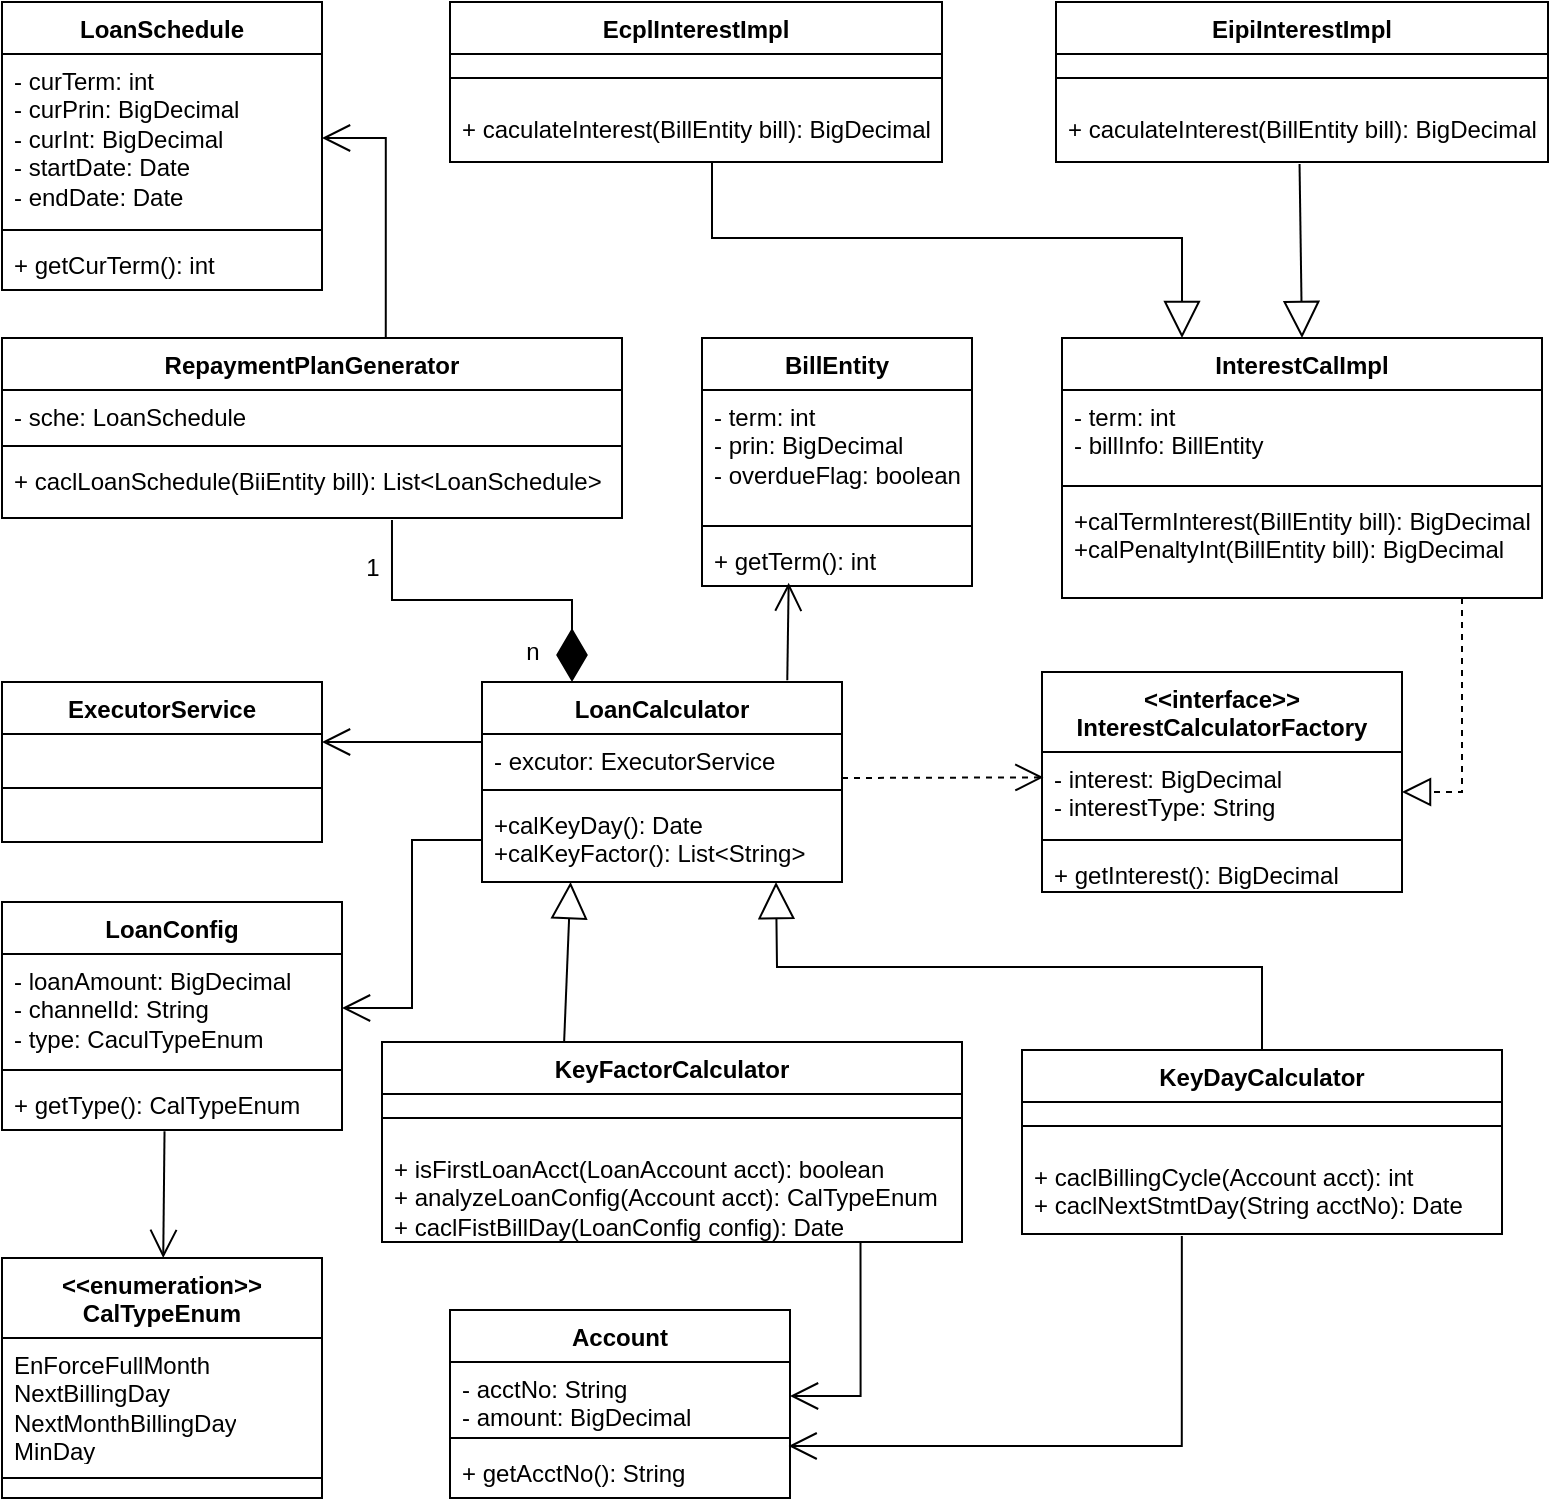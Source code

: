 <mxfile version="21.7.2" type="github">
  <diagram name="第 1 页" id="soLcNJ_fGtEE-Y68aGSs">
    <mxGraphModel dx="1173" dy="772" grid="1" gridSize="10" guides="1" tooltips="1" connect="1" arrows="1" fold="1" page="1" pageScale="1" pageWidth="827" pageHeight="1169" math="0" shadow="0">
      <root>
        <mxCell id="0" />
        <mxCell id="1" parent="0" />
        <mxCell id="0m5jKq-53TxwaYmyZfiL-1" value="ExecutorService" style="swimlane;fontStyle=1;align=center;verticalAlign=top;childLayout=stackLayout;horizontal=1;startSize=26;horizontalStack=0;resizeParent=1;resizeParentMax=0;resizeLast=0;collapsible=1;marginBottom=0;whiteSpace=wrap;html=1;" parent="1" vertex="1">
          <mxGeometry x="20" y="1262" width="160" height="80" as="geometry" />
        </mxCell>
        <mxCell id="0m5jKq-53TxwaYmyZfiL-3" value="" style="line;strokeWidth=1;fillColor=none;align=left;verticalAlign=middle;spacingTop=-1;spacingLeft=3;spacingRight=3;rotatable=0;labelPosition=right;points=[];portConstraint=eastwest;strokeColor=inherit;" parent="0m5jKq-53TxwaYmyZfiL-1" vertex="1">
          <mxGeometry y="26" width="160" height="54" as="geometry" />
        </mxCell>
        <mxCell id="0m5jKq-53TxwaYmyZfiL-8" value="LoanCalculator" style="swimlane;fontStyle=1;align=center;verticalAlign=top;childLayout=stackLayout;horizontal=1;startSize=26;horizontalStack=0;resizeParent=1;resizeParentMax=0;resizeLast=0;collapsible=1;marginBottom=0;whiteSpace=wrap;html=1;" parent="1" vertex="1">
          <mxGeometry x="260" y="1262" width="180" height="100" as="geometry" />
        </mxCell>
        <mxCell id="0m5jKq-53TxwaYmyZfiL-9" value="- excutor:&amp;nbsp;ExecutorService&lt;br&gt;&amp;nbsp;" style="text;strokeColor=none;fillColor=none;align=left;verticalAlign=top;spacingLeft=4;spacingRight=4;overflow=hidden;rotatable=0;points=[[0,0.5],[1,0.5]];portConstraint=eastwest;whiteSpace=wrap;html=1;" parent="0m5jKq-53TxwaYmyZfiL-8" vertex="1">
          <mxGeometry y="26" width="180" height="24" as="geometry" />
        </mxCell>
        <mxCell id="0m5jKq-53TxwaYmyZfiL-10" value="" style="line;strokeWidth=1;fillColor=none;align=left;verticalAlign=middle;spacingTop=-1;spacingLeft=3;spacingRight=3;rotatable=0;labelPosition=right;points=[];portConstraint=eastwest;strokeColor=inherit;" parent="0m5jKq-53TxwaYmyZfiL-8" vertex="1">
          <mxGeometry y="50" width="180" height="8" as="geometry" />
        </mxCell>
        <mxCell id="0m5jKq-53TxwaYmyZfiL-11" value="+calKeyDay(): Date&lt;br&gt;+calKeyFactor(): List&amp;lt;String&amp;gt;" style="text;strokeColor=none;fillColor=none;align=left;verticalAlign=top;spacingLeft=4;spacingRight=4;overflow=hidden;rotatable=0;points=[[0,0.5],[1,0.5]];portConstraint=eastwest;whiteSpace=wrap;html=1;" parent="0m5jKq-53TxwaYmyZfiL-8" vertex="1">
          <mxGeometry y="58" width="180" height="42" as="geometry" />
        </mxCell>
        <mxCell id="0m5jKq-53TxwaYmyZfiL-12" value="" style="endArrow=open;endFill=1;endSize=12;html=1;rounded=0;" parent="1" edge="1">
          <mxGeometry width="160" relative="1" as="geometry">
            <mxPoint x="260" y="1292" as="sourcePoint" />
            <mxPoint x="180" y="1292" as="targetPoint" />
          </mxGeometry>
        </mxCell>
        <mxCell id="0m5jKq-53TxwaYmyZfiL-16" value="LoanConfig" style="swimlane;fontStyle=1;align=center;verticalAlign=top;childLayout=stackLayout;horizontal=1;startSize=26;horizontalStack=0;resizeParent=1;resizeParentMax=0;resizeLast=0;collapsible=1;marginBottom=0;whiteSpace=wrap;html=1;" parent="1" vertex="1">
          <mxGeometry x="20" y="1372" width="170" height="114" as="geometry" />
        </mxCell>
        <mxCell id="0m5jKq-53TxwaYmyZfiL-17" value="- loanAmount: BigDecimal&lt;br&gt;- channelId: String&lt;br&gt;- type: CaculTypeEnum" style="text;strokeColor=none;fillColor=none;align=left;verticalAlign=top;spacingLeft=4;spacingRight=4;overflow=hidden;rotatable=0;points=[[0,0.5],[1,0.5]];portConstraint=eastwest;whiteSpace=wrap;html=1;" parent="0m5jKq-53TxwaYmyZfiL-16" vertex="1">
          <mxGeometry y="26" width="170" height="54" as="geometry" />
        </mxCell>
        <mxCell id="0m5jKq-53TxwaYmyZfiL-18" value="" style="line;strokeWidth=1;fillColor=none;align=left;verticalAlign=middle;spacingTop=-1;spacingLeft=3;spacingRight=3;rotatable=0;labelPosition=right;points=[];portConstraint=eastwest;strokeColor=inherit;" parent="0m5jKq-53TxwaYmyZfiL-16" vertex="1">
          <mxGeometry y="80" width="170" height="8" as="geometry" />
        </mxCell>
        <mxCell id="0m5jKq-53TxwaYmyZfiL-19" value="+ getType(): CalTypeEnum" style="text;strokeColor=none;fillColor=none;align=left;verticalAlign=top;spacingLeft=4;spacingRight=4;overflow=hidden;rotatable=0;points=[[0,0.5],[1,0.5]];portConstraint=eastwest;whiteSpace=wrap;html=1;" parent="0m5jKq-53TxwaYmyZfiL-16" vertex="1">
          <mxGeometry y="88" width="170" height="26" as="geometry" />
        </mxCell>
        <mxCell id="0m5jKq-53TxwaYmyZfiL-20" value="" style="endArrow=open;endFill=1;endSize=12;html=1;rounded=0;entryX=1;entryY=0.5;entryDx=0;entryDy=0;edgeStyle=orthogonalEdgeStyle;exitX=0;exitY=0.5;exitDx=0;exitDy=0;" parent="1" source="0m5jKq-53TxwaYmyZfiL-11" target="0m5jKq-53TxwaYmyZfiL-17" edge="1">
          <mxGeometry width="160" relative="1" as="geometry">
            <mxPoint x="350" y="1362" as="sourcePoint" />
            <mxPoint x="510" y="1362" as="targetPoint" />
          </mxGeometry>
        </mxCell>
        <mxCell id="0m5jKq-53TxwaYmyZfiL-21" value="&lt;b style=&quot;border-color: var(--border-color);&quot;&gt;&amp;lt;&amp;lt;enumeration&amp;gt;&amp;gt;&lt;br style=&quot;border-color: var(--border-color);&quot;&gt;CalTypeEnum&lt;br&gt;&lt;/b&gt;" style="swimlane;fontStyle=1;align=center;verticalAlign=top;childLayout=stackLayout;horizontal=1;startSize=40;horizontalStack=0;resizeParent=1;resizeParentMax=0;resizeLast=0;collapsible=1;marginBottom=0;whiteSpace=wrap;html=1;" parent="1" vertex="1">
          <mxGeometry x="20" y="1550" width="160" height="120" as="geometry" />
        </mxCell>
        <mxCell id="0m5jKq-53TxwaYmyZfiL-22" value="EnForceFullMonth&lt;br&gt;NextBillingDay&lt;br&gt;NextMonthBillingDay&lt;br&gt;MinDay" style="text;strokeColor=none;fillColor=none;align=left;verticalAlign=top;spacingLeft=4;spacingRight=4;overflow=hidden;rotatable=0;points=[[0,0.5],[1,0.5]];portConstraint=eastwest;whiteSpace=wrap;html=1;" parent="0m5jKq-53TxwaYmyZfiL-21" vertex="1">
          <mxGeometry y="40" width="160" height="60" as="geometry" />
        </mxCell>
        <mxCell id="0m5jKq-53TxwaYmyZfiL-23" value="" style="line;strokeWidth=1;fillColor=none;align=left;verticalAlign=middle;spacingTop=-1;spacingLeft=3;spacingRight=3;rotatable=0;labelPosition=right;points=[];portConstraint=eastwest;strokeColor=inherit;" parent="0m5jKq-53TxwaYmyZfiL-21" vertex="1">
          <mxGeometry y="100" width="160" height="20" as="geometry" />
        </mxCell>
        <mxCell id="0m5jKq-53TxwaYmyZfiL-24" value="" style="endArrow=open;endFill=1;endSize=12;html=1;rounded=0;exitX=0.478;exitY=1.023;exitDx=0;exitDy=0;exitPerimeter=0;" parent="1" source="0m5jKq-53TxwaYmyZfiL-19" target="0m5jKq-53TxwaYmyZfiL-21" edge="1">
          <mxGeometry width="160" relative="1" as="geometry">
            <mxPoint x="240" y="1512" as="sourcePoint" />
            <mxPoint x="400" y="1512" as="targetPoint" />
          </mxGeometry>
        </mxCell>
        <mxCell id="0m5jKq-53TxwaYmyZfiL-29" value="" style="endArrow=block;endSize=16;endFill=0;html=1;rounded=0;exitX=0.314;exitY=0;exitDx=0;exitDy=0;exitPerimeter=0;entryX=0.246;entryY=1;entryDx=0;entryDy=0;entryPerimeter=0;" parent="1" source="0m5jKq-53TxwaYmyZfiL-30" target="0m5jKq-53TxwaYmyZfiL-11" edge="1">
          <mxGeometry width="160" relative="1" as="geometry">
            <mxPoint x="320" y="1411" as="sourcePoint" />
            <mxPoint x="320" y="1362" as="targetPoint" />
          </mxGeometry>
        </mxCell>
        <mxCell id="0m5jKq-53TxwaYmyZfiL-30" value="KeyFactorCalculator" style="swimlane;fontStyle=1;align=center;verticalAlign=top;childLayout=stackLayout;horizontal=1;startSize=26;horizontalStack=0;resizeParent=1;resizeParentMax=0;resizeLast=0;collapsible=1;marginBottom=0;whiteSpace=wrap;html=1;" parent="1" vertex="1">
          <mxGeometry x="210" y="1442" width="290" height="100" as="geometry" />
        </mxCell>
        <mxCell id="0m5jKq-53TxwaYmyZfiL-31" value="" style="line;strokeWidth=1;fillColor=none;align=left;verticalAlign=middle;spacingTop=-1;spacingLeft=3;spacingRight=3;rotatable=0;labelPosition=right;points=[];portConstraint=eastwest;strokeColor=inherit;" parent="0m5jKq-53TxwaYmyZfiL-30" vertex="1">
          <mxGeometry y="26" width="290" height="24" as="geometry" />
        </mxCell>
        <mxCell id="0m5jKq-53TxwaYmyZfiL-32" value="+ isFirstLoanAcct(LoanAccount acct): boolean&lt;br style=&quot;border-color: var(--border-color);&quot;&gt;+ analyzeLoanConfig(Account acct): CalTypeEnum&lt;br style=&quot;border-color: var(--border-color);&quot;&gt;+ caclFistBillDay(LoanConfig config): Date" style="text;strokeColor=none;fillColor=none;align=left;verticalAlign=top;spacingLeft=4;spacingRight=4;overflow=hidden;rotatable=0;points=[[0,0.5],[1,0.5]];portConstraint=eastwest;whiteSpace=wrap;html=1;" parent="0m5jKq-53TxwaYmyZfiL-30" vertex="1">
          <mxGeometry y="50" width="290" height="50" as="geometry" />
        </mxCell>
        <mxCell id="0m5jKq-53TxwaYmyZfiL-33" value="KeyDayCalculator" style="swimlane;fontStyle=1;align=center;verticalAlign=top;childLayout=stackLayout;horizontal=1;startSize=26;horizontalStack=0;resizeParent=1;resizeParentMax=0;resizeLast=0;collapsible=1;marginBottom=0;whiteSpace=wrap;html=1;" parent="1" vertex="1">
          <mxGeometry x="530" y="1446" width="240" height="92" as="geometry" />
        </mxCell>
        <mxCell id="0m5jKq-53TxwaYmyZfiL-34" value="" style="line;strokeWidth=1;fillColor=none;align=left;verticalAlign=middle;spacingTop=-1;spacingLeft=3;spacingRight=3;rotatable=0;labelPosition=right;points=[];portConstraint=eastwest;strokeColor=inherit;" parent="0m5jKq-53TxwaYmyZfiL-33" vertex="1">
          <mxGeometry y="26" width="240" height="24" as="geometry" />
        </mxCell>
        <mxCell id="0m5jKq-53TxwaYmyZfiL-35" value="+ caclBillingCycle(Account acct): int&lt;br style=&quot;border-color: var(--border-color);&quot;&gt;+ caclNextStmtDay(String acctNo): Date" style="text;strokeColor=none;fillColor=none;align=left;verticalAlign=top;spacingLeft=4;spacingRight=4;overflow=hidden;rotatable=0;points=[[0,0.5],[1,0.5]];portConstraint=eastwest;whiteSpace=wrap;html=1;" parent="0m5jKq-53TxwaYmyZfiL-33" vertex="1">
          <mxGeometry y="50" width="240" height="42" as="geometry" />
        </mxCell>
        <mxCell id="0m5jKq-53TxwaYmyZfiL-37" value="" style="endArrow=block;endSize=16;endFill=0;html=1;rounded=0;exitX=0.5;exitY=0;exitDx=0;exitDy=0;edgeStyle=orthogonalEdgeStyle;" parent="1" source="0m5jKq-53TxwaYmyZfiL-33" edge="1">
          <mxGeometry width="160" relative="1" as="geometry">
            <mxPoint x="630" y="1402" as="sourcePoint" />
            <mxPoint x="407" y="1362" as="targetPoint" />
          </mxGeometry>
        </mxCell>
        <mxCell id="0m5jKq-53TxwaYmyZfiL-38" value="Account" style="swimlane;fontStyle=1;align=center;verticalAlign=top;childLayout=stackLayout;horizontal=1;startSize=26;horizontalStack=0;resizeParent=1;resizeParentMax=0;resizeLast=0;collapsible=1;marginBottom=0;whiteSpace=wrap;html=1;" parent="1" vertex="1">
          <mxGeometry x="244" y="1576" width="170" height="94" as="geometry" />
        </mxCell>
        <mxCell id="0m5jKq-53TxwaYmyZfiL-39" value="- acctNo: String&lt;br&gt;- amount: BigDecimal" style="text;strokeColor=none;fillColor=none;align=left;verticalAlign=top;spacingLeft=4;spacingRight=4;overflow=hidden;rotatable=0;points=[[0,0.5],[1,0.5]];portConstraint=eastwest;whiteSpace=wrap;html=1;" parent="0m5jKq-53TxwaYmyZfiL-38" vertex="1">
          <mxGeometry y="26" width="170" height="34" as="geometry" />
        </mxCell>
        <mxCell id="0m5jKq-53TxwaYmyZfiL-40" value="" style="line;strokeWidth=1;fillColor=none;align=left;verticalAlign=middle;spacingTop=-1;spacingLeft=3;spacingRight=3;rotatable=0;labelPosition=right;points=[];portConstraint=eastwest;strokeColor=inherit;" parent="0m5jKq-53TxwaYmyZfiL-38" vertex="1">
          <mxGeometry y="60" width="170" height="8" as="geometry" />
        </mxCell>
        <mxCell id="0m5jKq-53TxwaYmyZfiL-41" value="+ getAcctNo(): String" style="text;strokeColor=none;fillColor=none;align=left;verticalAlign=top;spacingLeft=4;spacingRight=4;overflow=hidden;rotatable=0;points=[[0,0.5],[1,0.5]];portConstraint=eastwest;whiteSpace=wrap;html=1;" parent="0m5jKq-53TxwaYmyZfiL-38" vertex="1">
          <mxGeometry y="68" width="170" height="26" as="geometry" />
        </mxCell>
        <mxCell id="0m5jKq-53TxwaYmyZfiL-42" value="" style="endArrow=open;endFill=1;endSize=12;html=1;rounded=0;exitX=0.825;exitY=1.007;exitDx=0;exitDy=0;exitPerimeter=0;entryX=1;entryY=0.5;entryDx=0;entryDy=0;edgeStyle=orthogonalEdgeStyle;" parent="1" source="0m5jKq-53TxwaYmyZfiL-32" target="0m5jKq-53TxwaYmyZfiL-39" edge="1">
          <mxGeometry width="160" relative="1" as="geometry">
            <mxPoint x="520" y="1620" as="sourcePoint" />
            <mxPoint x="680" y="1620" as="targetPoint" />
          </mxGeometry>
        </mxCell>
        <mxCell id="0m5jKq-53TxwaYmyZfiL-43" value="" style="endArrow=open;endFill=1;endSize=12;html=1;rounded=0;exitX=0.333;exitY=1.024;exitDx=0;exitDy=0;exitPerimeter=0;edgeStyle=orthogonalEdgeStyle;entryX=0.996;entryY=-0.038;entryDx=0;entryDy=0;entryPerimeter=0;" parent="1" source="0m5jKq-53TxwaYmyZfiL-35" target="0m5jKq-53TxwaYmyZfiL-41" edge="1">
          <mxGeometry width="160" relative="1" as="geometry">
            <mxPoint x="590" y="1570" as="sourcePoint" />
            <mxPoint x="420" y="1644" as="targetPoint" />
            <Array as="points">
              <mxPoint x="610" y="1644" />
            </Array>
          </mxGeometry>
        </mxCell>
        <mxCell id="0m5jKq-53TxwaYmyZfiL-53" value="InterestCalImpl" style="swimlane;fontStyle=1;align=center;verticalAlign=top;childLayout=stackLayout;horizontal=1;startSize=26;horizontalStack=0;resizeParent=1;resizeParentMax=0;resizeLast=0;collapsible=1;marginBottom=0;whiteSpace=wrap;html=1;" parent="1" vertex="1">
          <mxGeometry x="550" y="1090" width="240" height="130" as="geometry" />
        </mxCell>
        <mxCell id="0m5jKq-53TxwaYmyZfiL-54" value="- term:&amp;nbsp;int&lt;br&gt;- billInfo: BillEntity&amp;nbsp;" style="text;strokeColor=none;fillColor=none;align=left;verticalAlign=top;spacingLeft=4;spacingRight=4;overflow=hidden;rotatable=0;points=[[0,0.5],[1,0.5]];portConstraint=eastwest;whiteSpace=wrap;html=1;" parent="0m5jKq-53TxwaYmyZfiL-53" vertex="1">
          <mxGeometry y="26" width="240" height="44" as="geometry" />
        </mxCell>
        <mxCell id="0m5jKq-53TxwaYmyZfiL-55" value="" style="line;strokeWidth=1;fillColor=none;align=left;verticalAlign=middle;spacingTop=-1;spacingLeft=3;spacingRight=3;rotatable=0;labelPosition=right;points=[];portConstraint=eastwest;strokeColor=inherit;" parent="0m5jKq-53TxwaYmyZfiL-53" vertex="1">
          <mxGeometry y="70" width="240" height="8" as="geometry" />
        </mxCell>
        <mxCell id="0m5jKq-53TxwaYmyZfiL-56" value="+calTermInterest(BillEntity bill): BigDecimal&lt;br&gt;+calPenaltyInt(BillEntity bill): BigDecimal" style="text;strokeColor=none;fillColor=none;align=left;verticalAlign=top;spacingLeft=4;spacingRight=4;overflow=hidden;rotatable=0;points=[[0,0.5],[1,0.5]];portConstraint=eastwest;whiteSpace=wrap;html=1;" parent="0m5jKq-53TxwaYmyZfiL-53" vertex="1">
          <mxGeometry y="78" width="240" height="52" as="geometry" />
        </mxCell>
        <mxCell id="0m5jKq-53TxwaYmyZfiL-58" value="" style="endArrow=open;endSize=12;dashed=1;html=1;rounded=0;entryX=0.004;entryY=0.317;entryDx=0;entryDy=0;entryPerimeter=0;" parent="1" target="0m5jKq-53TxwaYmyZfiL-65" edge="1">
          <mxGeometry width="160" relative="1" as="geometry">
            <mxPoint x="440" y="1310" as="sourcePoint" />
            <mxPoint x="420.7" y="1160.594" as="targetPoint" />
          </mxGeometry>
        </mxCell>
        <mxCell id="0m5jKq-53TxwaYmyZfiL-59" value="RepaymentPlanGenerator" style="swimlane;fontStyle=1;align=center;verticalAlign=top;childLayout=stackLayout;horizontal=1;startSize=26;horizontalStack=0;resizeParent=1;resizeParentMax=0;resizeLast=0;collapsible=1;marginBottom=0;whiteSpace=wrap;html=1;" parent="1" vertex="1">
          <mxGeometry x="20" y="1090" width="310" height="90" as="geometry" />
        </mxCell>
        <mxCell id="0m5jKq-53TxwaYmyZfiL-60" value="- sche:&amp;nbsp;LoanSchedule&lt;br&gt;" style="text;strokeColor=none;fillColor=none;align=left;verticalAlign=top;spacingLeft=4;spacingRight=4;overflow=hidden;rotatable=0;points=[[0,0.5],[1,0.5]];portConstraint=eastwest;whiteSpace=wrap;html=1;" parent="0m5jKq-53TxwaYmyZfiL-59" vertex="1">
          <mxGeometry y="26" width="310" height="24" as="geometry" />
        </mxCell>
        <mxCell id="0m5jKq-53TxwaYmyZfiL-61" value="" style="line;strokeWidth=1;fillColor=none;align=left;verticalAlign=middle;spacingTop=-1;spacingLeft=3;spacingRight=3;rotatable=0;labelPosition=right;points=[];portConstraint=eastwest;strokeColor=inherit;" parent="0m5jKq-53TxwaYmyZfiL-59" vertex="1">
          <mxGeometry y="50" width="310" height="8" as="geometry" />
        </mxCell>
        <mxCell id="0m5jKq-53TxwaYmyZfiL-62" value="+ caclLoanSchedule(BiiEntity bill): List&amp;lt;LoanSchedule&amp;gt;" style="text;strokeColor=none;fillColor=none;align=left;verticalAlign=top;spacingLeft=4;spacingRight=4;overflow=hidden;rotatable=0;points=[[0,0.5],[1,0.5]];portConstraint=eastwest;whiteSpace=wrap;html=1;" parent="0m5jKq-53TxwaYmyZfiL-59" vertex="1">
          <mxGeometry y="58" width="310" height="32" as="geometry" />
        </mxCell>
        <mxCell id="0m5jKq-53TxwaYmyZfiL-64" value="&amp;lt;&amp;lt;interface&amp;gt;&amp;gt;&lt;br style=&quot;border-color: var(--border-color);&quot;&gt;InterestCalculatorFactory" style="swimlane;fontStyle=1;align=center;verticalAlign=top;childLayout=stackLayout;horizontal=1;startSize=40;horizontalStack=0;resizeParent=1;resizeParentMax=0;resizeLast=0;collapsible=1;marginBottom=0;whiteSpace=wrap;html=1;" parent="1" vertex="1">
          <mxGeometry x="540" y="1257" width="180" height="110" as="geometry" />
        </mxCell>
        <mxCell id="0m5jKq-53TxwaYmyZfiL-65" value="- interest: BigDecimal&lt;br&gt;- interestType: String" style="text;strokeColor=none;fillColor=none;align=left;verticalAlign=top;spacingLeft=4;spacingRight=4;overflow=hidden;rotatable=0;points=[[0,0.5],[1,0.5]];portConstraint=eastwest;whiteSpace=wrap;html=1;" parent="0m5jKq-53TxwaYmyZfiL-64" vertex="1">
          <mxGeometry y="40" width="180" height="40" as="geometry" />
        </mxCell>
        <mxCell id="0m5jKq-53TxwaYmyZfiL-66" value="" style="line;strokeWidth=1;fillColor=none;align=left;verticalAlign=middle;spacingTop=-1;spacingLeft=3;spacingRight=3;rotatable=0;labelPosition=right;points=[];portConstraint=eastwest;strokeColor=inherit;" parent="0m5jKq-53TxwaYmyZfiL-64" vertex="1">
          <mxGeometry y="80" width="180" height="8" as="geometry" />
        </mxCell>
        <mxCell id="0m5jKq-53TxwaYmyZfiL-67" value="+ getInterest(): BigDecimal" style="text;strokeColor=none;fillColor=none;align=left;verticalAlign=top;spacingLeft=4;spacingRight=4;overflow=hidden;rotatable=0;points=[[0,0.5],[1,0.5]];portConstraint=eastwest;whiteSpace=wrap;html=1;" parent="0m5jKq-53TxwaYmyZfiL-64" vertex="1">
          <mxGeometry y="88" width="180" height="22" as="geometry" />
        </mxCell>
        <mxCell id="0m5jKq-53TxwaYmyZfiL-68" value="" style="endArrow=block;dashed=1;endFill=0;endSize=12;html=1;rounded=0;entryX=1;entryY=0.5;entryDx=0;entryDy=0;edgeStyle=orthogonalEdgeStyle;" parent="1" target="0m5jKq-53TxwaYmyZfiL-65" edge="1">
          <mxGeometry width="160" relative="1" as="geometry">
            <mxPoint x="750" y="1220" as="sourcePoint" />
            <mxPoint x="910" y="1220" as="targetPoint" />
            <Array as="points">
              <mxPoint x="750" y="1317" />
            </Array>
          </mxGeometry>
        </mxCell>
        <mxCell id="0m5jKq-53TxwaYmyZfiL-69" value="" style="endArrow=diamondThin;endFill=1;endSize=24;html=1;rounded=0;exitX=0.629;exitY=1.031;exitDx=0;exitDy=0;exitPerimeter=0;entryX=0.25;entryY=0;entryDx=0;entryDy=0;edgeStyle=orthogonalEdgeStyle;" parent="1" source="0m5jKq-53TxwaYmyZfiL-62" target="0m5jKq-53TxwaYmyZfiL-8" edge="1">
          <mxGeometry width="160" relative="1" as="geometry">
            <mxPoint x="220" y="1240" as="sourcePoint" />
            <mxPoint x="380" y="1240" as="targetPoint" />
          </mxGeometry>
        </mxCell>
        <mxCell id="0m5jKq-53TxwaYmyZfiL-70" value="1" style="text;html=1;align=center;verticalAlign=middle;resizable=0;points=[];autosize=1;strokeColor=none;fillColor=none;" parent="1" vertex="1">
          <mxGeometry x="190" y="1190" width="30" height="30" as="geometry" />
        </mxCell>
        <mxCell id="0m5jKq-53TxwaYmyZfiL-72" value="n" style="text;html=1;align=center;verticalAlign=middle;resizable=0;points=[];autosize=1;strokeColor=none;fillColor=none;" parent="1" vertex="1">
          <mxGeometry x="270" y="1232" width="30" height="30" as="geometry" />
        </mxCell>
        <mxCell id="0m5jKq-53TxwaYmyZfiL-73" value="BillEntity" style="swimlane;fontStyle=1;align=center;verticalAlign=top;childLayout=stackLayout;horizontal=1;startSize=26;horizontalStack=0;resizeParent=1;resizeParentMax=0;resizeLast=0;collapsible=1;marginBottom=0;whiteSpace=wrap;html=1;" parent="1" vertex="1">
          <mxGeometry x="370" y="1090" width="135" height="124" as="geometry" />
        </mxCell>
        <mxCell id="0m5jKq-53TxwaYmyZfiL-74" value="- term: int&lt;br&gt;- prin: BigDecimal&lt;br&gt;- overdueFlag: boolean" style="text;strokeColor=none;fillColor=none;align=left;verticalAlign=top;spacingLeft=4;spacingRight=4;overflow=hidden;rotatable=0;points=[[0,0.5],[1,0.5]];portConstraint=eastwest;whiteSpace=wrap;html=1;" parent="0m5jKq-53TxwaYmyZfiL-73" vertex="1">
          <mxGeometry y="26" width="135" height="64" as="geometry" />
        </mxCell>
        <mxCell id="0m5jKq-53TxwaYmyZfiL-75" value="" style="line;strokeWidth=1;fillColor=none;align=left;verticalAlign=middle;spacingTop=-1;spacingLeft=3;spacingRight=3;rotatable=0;labelPosition=right;points=[];portConstraint=eastwest;strokeColor=inherit;" parent="0m5jKq-53TxwaYmyZfiL-73" vertex="1">
          <mxGeometry y="90" width="135" height="8" as="geometry" />
        </mxCell>
        <mxCell id="0m5jKq-53TxwaYmyZfiL-76" value="+ getTerm(): int" style="text;strokeColor=none;fillColor=none;align=left;verticalAlign=top;spacingLeft=4;spacingRight=4;overflow=hidden;rotatable=0;points=[[0,0.5],[1,0.5]];portConstraint=eastwest;whiteSpace=wrap;html=1;" parent="0m5jKq-53TxwaYmyZfiL-73" vertex="1">
          <mxGeometry y="98" width="135" height="26" as="geometry" />
        </mxCell>
        <mxCell id="0m5jKq-53TxwaYmyZfiL-77" value="" style="endArrow=open;endFill=1;endSize=12;html=1;rounded=0;entryX=0.321;entryY=0.938;entryDx=0;entryDy=0;entryPerimeter=0;exitX=0.848;exitY=-0.009;exitDx=0;exitDy=0;exitPerimeter=0;" parent="1" source="0m5jKq-53TxwaYmyZfiL-8" target="0m5jKq-53TxwaYmyZfiL-76" edge="1">
          <mxGeometry width="160" relative="1" as="geometry">
            <mxPoint x="410" y="1260" as="sourcePoint" />
            <mxPoint x="600" y="1230" as="targetPoint" />
          </mxGeometry>
        </mxCell>
        <mxCell id="0m5jKq-53TxwaYmyZfiL-78" value="LoanSchedule" style="swimlane;fontStyle=1;align=center;verticalAlign=top;childLayout=stackLayout;horizontal=1;startSize=26;horizontalStack=0;resizeParent=1;resizeParentMax=0;resizeLast=0;collapsible=1;marginBottom=0;whiteSpace=wrap;html=1;" parent="1" vertex="1">
          <mxGeometry x="20" y="922" width="160" height="144" as="geometry" />
        </mxCell>
        <mxCell id="0m5jKq-53TxwaYmyZfiL-79" value="- curTerm: int&lt;br&gt;- curPrin: BigDecimal&lt;br&gt;- curInt: BigDecimal&lt;br&gt;- startDate: Date&lt;br&gt;- endDate: Date" style="text;strokeColor=none;fillColor=none;align=left;verticalAlign=top;spacingLeft=4;spacingRight=4;overflow=hidden;rotatable=0;points=[[0,0.5],[1,0.5]];portConstraint=eastwest;whiteSpace=wrap;html=1;" parent="0m5jKq-53TxwaYmyZfiL-78" vertex="1">
          <mxGeometry y="26" width="160" height="84" as="geometry" />
        </mxCell>
        <mxCell id="0m5jKq-53TxwaYmyZfiL-80" value="" style="line;strokeWidth=1;fillColor=none;align=left;verticalAlign=middle;spacingTop=-1;spacingLeft=3;spacingRight=3;rotatable=0;labelPosition=right;points=[];portConstraint=eastwest;strokeColor=inherit;" parent="0m5jKq-53TxwaYmyZfiL-78" vertex="1">
          <mxGeometry y="110" width="160" height="8" as="geometry" />
        </mxCell>
        <mxCell id="0m5jKq-53TxwaYmyZfiL-81" value="+ getCurTerm(): int&amp;nbsp;" style="text;strokeColor=none;fillColor=none;align=left;verticalAlign=top;spacingLeft=4;spacingRight=4;overflow=hidden;rotatable=0;points=[[0,0.5],[1,0.5]];portConstraint=eastwest;whiteSpace=wrap;html=1;" parent="0m5jKq-53TxwaYmyZfiL-78" vertex="1">
          <mxGeometry y="118" width="160" height="26" as="geometry" />
        </mxCell>
        <mxCell id="0m5jKq-53TxwaYmyZfiL-82" value="" style="endArrow=open;endFill=1;endSize=12;html=1;rounded=0;exitX=0.619;exitY=-0.006;exitDx=0;exitDy=0;exitPerimeter=0;entryX=1;entryY=0.5;entryDx=0;entryDy=0;edgeStyle=orthogonalEdgeStyle;" parent="1" source="0m5jKq-53TxwaYmyZfiL-59" target="0m5jKq-53TxwaYmyZfiL-79" edge="1">
          <mxGeometry width="160" relative="1" as="geometry">
            <mxPoint x="220" y="1060" as="sourcePoint" />
            <mxPoint x="380" y="1060" as="targetPoint" />
          </mxGeometry>
        </mxCell>
        <mxCell id="0m5jKq-53TxwaYmyZfiL-83" value="EcplInterestImpl" style="swimlane;fontStyle=1;align=center;verticalAlign=top;childLayout=stackLayout;horizontal=1;startSize=26;horizontalStack=0;resizeParent=1;resizeParentMax=0;resizeLast=0;collapsible=1;marginBottom=0;whiteSpace=wrap;html=1;" parent="1" vertex="1">
          <mxGeometry x="244" y="922" width="246" height="80" as="geometry" />
        </mxCell>
        <mxCell id="0m5jKq-53TxwaYmyZfiL-84" value="" style="line;strokeWidth=1;fillColor=none;align=left;verticalAlign=middle;spacingTop=-1;spacingLeft=3;spacingRight=3;rotatable=0;labelPosition=right;points=[];portConstraint=eastwest;strokeColor=inherit;" parent="0m5jKq-53TxwaYmyZfiL-83" vertex="1">
          <mxGeometry y="26" width="246" height="24" as="geometry" />
        </mxCell>
        <mxCell id="0m5jKq-53TxwaYmyZfiL-85" value="+ caculateInterest(BillEntity bill): BigDecimal" style="text;strokeColor=none;fillColor=none;align=left;verticalAlign=top;spacingLeft=4;spacingRight=4;overflow=hidden;rotatable=0;points=[[0,0.5],[1,0.5]];portConstraint=eastwest;whiteSpace=wrap;html=1;" parent="0m5jKq-53TxwaYmyZfiL-83" vertex="1">
          <mxGeometry y="50" width="246" height="30" as="geometry" />
        </mxCell>
        <mxCell id="0m5jKq-53TxwaYmyZfiL-86" value="EipiInterestImpl" style="swimlane;fontStyle=1;align=center;verticalAlign=top;childLayout=stackLayout;horizontal=1;startSize=26;horizontalStack=0;resizeParent=1;resizeParentMax=0;resizeLast=0;collapsible=1;marginBottom=0;whiteSpace=wrap;html=1;" parent="1" vertex="1">
          <mxGeometry x="547" y="922" width="246" height="80" as="geometry" />
        </mxCell>
        <mxCell id="0m5jKq-53TxwaYmyZfiL-87" value="" style="line;strokeWidth=1;fillColor=none;align=left;verticalAlign=middle;spacingTop=-1;spacingLeft=3;spacingRight=3;rotatable=0;labelPosition=right;points=[];portConstraint=eastwest;strokeColor=inherit;" parent="0m5jKq-53TxwaYmyZfiL-86" vertex="1">
          <mxGeometry y="26" width="246" height="24" as="geometry" />
        </mxCell>
        <mxCell id="0m5jKq-53TxwaYmyZfiL-88" value="+ caculateInterest(BillEntity bill): BigDecimal" style="text;strokeColor=none;fillColor=none;align=left;verticalAlign=top;spacingLeft=4;spacingRight=4;overflow=hidden;rotatable=0;points=[[0,0.5],[1,0.5]];portConstraint=eastwest;whiteSpace=wrap;html=1;" parent="0m5jKq-53TxwaYmyZfiL-86" vertex="1">
          <mxGeometry y="50" width="246" height="30" as="geometry" />
        </mxCell>
        <mxCell id="0m5jKq-53TxwaYmyZfiL-89" value="" style="endArrow=block;endSize=16;endFill=0;html=1;rounded=0;entryX=0.25;entryY=0;entryDx=0;entryDy=0;edgeStyle=orthogonalEdgeStyle;" parent="1" source="0m5jKq-53TxwaYmyZfiL-85" target="0m5jKq-53TxwaYmyZfiL-53" edge="1">
          <mxGeometry width="160" relative="1" as="geometry">
            <mxPoint x="380" y="1020" as="sourcePoint" />
            <mxPoint x="540" y="1020" as="targetPoint" />
            <Array as="points">
              <mxPoint x="375" y="1040" />
              <mxPoint x="610" y="1040" />
            </Array>
          </mxGeometry>
        </mxCell>
        <mxCell id="0m5jKq-53TxwaYmyZfiL-90" value="" style="endArrow=block;endSize=16;endFill=0;html=1;rounded=0;exitX=0.495;exitY=1.033;exitDx=0;exitDy=0;exitPerimeter=0;entryX=0.5;entryY=0;entryDx=0;entryDy=0;" parent="1" source="0m5jKq-53TxwaYmyZfiL-88" target="0m5jKq-53TxwaYmyZfiL-53" edge="1">
          <mxGeometry width="160" relative="1" as="geometry">
            <mxPoint x="650" y="1040" as="sourcePoint" />
            <mxPoint x="810" y="1040" as="targetPoint" />
          </mxGeometry>
        </mxCell>
      </root>
    </mxGraphModel>
  </diagram>
</mxfile>
